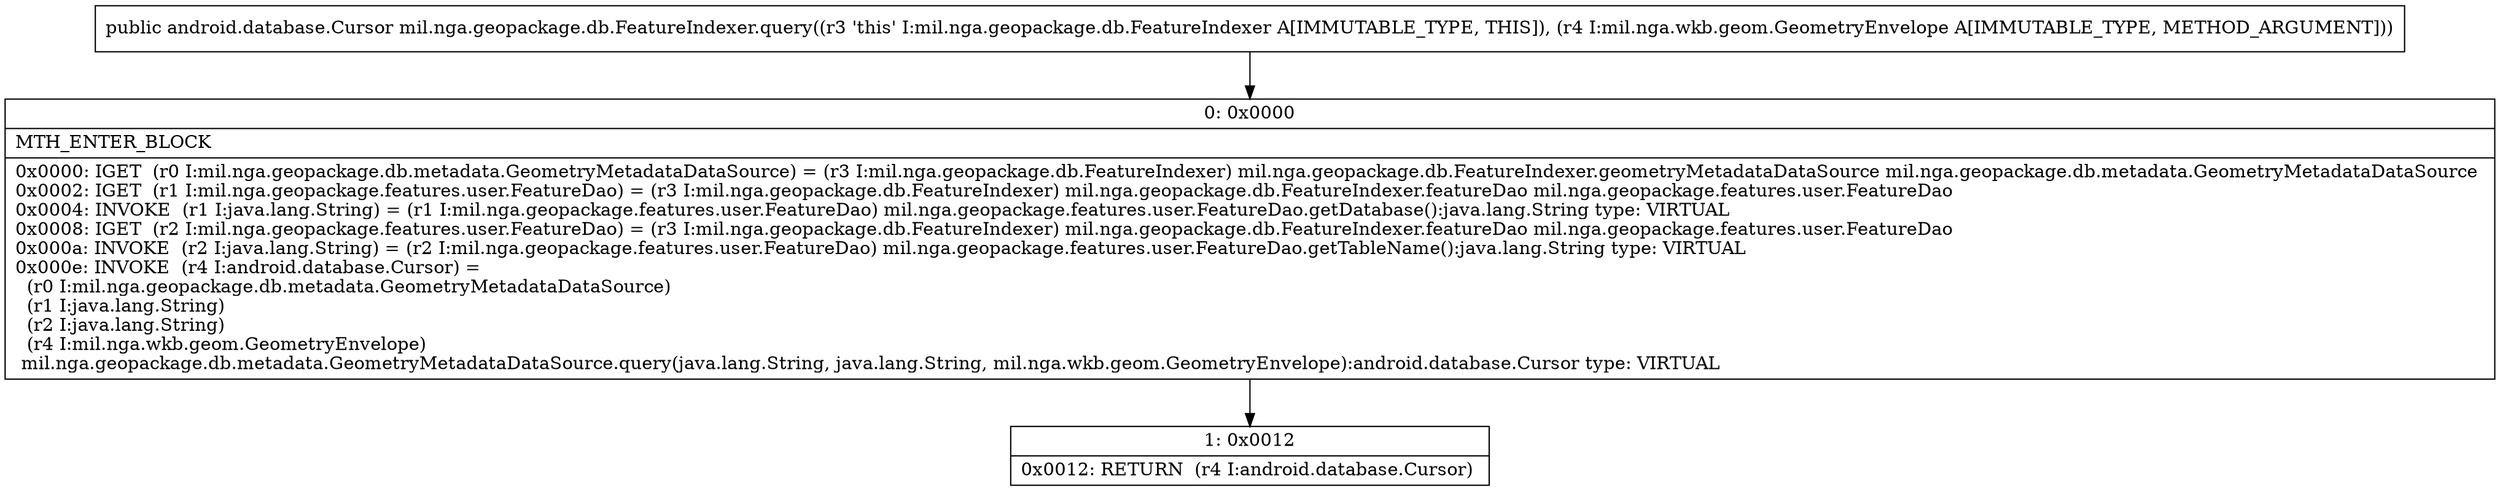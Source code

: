 digraph "CFG formil.nga.geopackage.db.FeatureIndexer.query(Lmil\/nga\/wkb\/geom\/GeometryEnvelope;)Landroid\/database\/Cursor;" {
Node_0 [shape=record,label="{0\:\ 0x0000|MTH_ENTER_BLOCK\l|0x0000: IGET  (r0 I:mil.nga.geopackage.db.metadata.GeometryMetadataDataSource) = (r3 I:mil.nga.geopackage.db.FeatureIndexer) mil.nga.geopackage.db.FeatureIndexer.geometryMetadataDataSource mil.nga.geopackage.db.metadata.GeometryMetadataDataSource \l0x0002: IGET  (r1 I:mil.nga.geopackage.features.user.FeatureDao) = (r3 I:mil.nga.geopackage.db.FeatureIndexer) mil.nga.geopackage.db.FeatureIndexer.featureDao mil.nga.geopackage.features.user.FeatureDao \l0x0004: INVOKE  (r1 I:java.lang.String) = (r1 I:mil.nga.geopackage.features.user.FeatureDao) mil.nga.geopackage.features.user.FeatureDao.getDatabase():java.lang.String type: VIRTUAL \l0x0008: IGET  (r2 I:mil.nga.geopackage.features.user.FeatureDao) = (r3 I:mil.nga.geopackage.db.FeatureIndexer) mil.nga.geopackage.db.FeatureIndexer.featureDao mil.nga.geopackage.features.user.FeatureDao \l0x000a: INVOKE  (r2 I:java.lang.String) = (r2 I:mil.nga.geopackage.features.user.FeatureDao) mil.nga.geopackage.features.user.FeatureDao.getTableName():java.lang.String type: VIRTUAL \l0x000e: INVOKE  (r4 I:android.database.Cursor) = \l  (r0 I:mil.nga.geopackage.db.metadata.GeometryMetadataDataSource)\l  (r1 I:java.lang.String)\l  (r2 I:java.lang.String)\l  (r4 I:mil.nga.wkb.geom.GeometryEnvelope)\l mil.nga.geopackage.db.metadata.GeometryMetadataDataSource.query(java.lang.String, java.lang.String, mil.nga.wkb.geom.GeometryEnvelope):android.database.Cursor type: VIRTUAL \l}"];
Node_1 [shape=record,label="{1\:\ 0x0012|0x0012: RETURN  (r4 I:android.database.Cursor) \l}"];
MethodNode[shape=record,label="{public android.database.Cursor mil.nga.geopackage.db.FeatureIndexer.query((r3 'this' I:mil.nga.geopackage.db.FeatureIndexer A[IMMUTABLE_TYPE, THIS]), (r4 I:mil.nga.wkb.geom.GeometryEnvelope A[IMMUTABLE_TYPE, METHOD_ARGUMENT])) }"];
MethodNode -> Node_0;
Node_0 -> Node_1;
}

